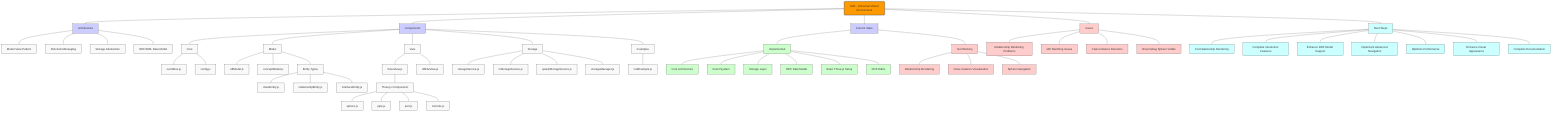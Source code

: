 graph TD
    UVE(UVE - Universal Virtual Environment) --- Architecture
    UVE --- Components
    UVE --- CurrentState[Current State]
    UVE --- Issues
    UVE --- NextSteps[Next Steps]
    
    Architecture --- A1[Model-View Pattern]
    Architecture --- A2[Pub-Sub Messaging]
    Architecture --- A3[Storage Abstraction]
    Architecture --- A4[RDF/OWL Data Model]
    
    Components --- Core
    Components --- Model
    Components --- View
    Components --- Storage
    Components --- Examples
    
    Core --- C1[eventBus.js]
    Core --- C2[config.js]
    
    Model --- M1[rdfModel.js]
    Model --- M2[conceptModel.js]
    Model --- EntityTypes[Entity Types]
    EntityTypes --- E1[classEntity.js]
    EntityTypes --- E2[relationshipEntity.js]
    EntityTypes --- E3[interfaceEntity.js]
    
    View --- V1[threeView.js]
    View --- V2[rdfFileView.js]
    V1 --- ThreeComponents[Three.js Components]
    ThreeComponents --- T1[sphere.js]
    ThreeComponents --- T2[pipe.js]
    ThreeComponents --- T3[port.js]
    ThreeComponents --- T4[controls.js]
    
    Storage --- S1[storageService.js]
    Storage --- S2[fsStorageService.js]
    Storage --- S3[sparqlStorageService.js]
    Storage --- S4[storageManager.js]
    
    Examples --- EX1[foafExample.js]
    
    CurrentState --- Implemented
    CurrentState --- NotWorking[Not Working]
    
    Implemented --- I1[Core Architecture]
    Implemented --- I2[Event System]
    Implemented --- I3[Storage Layer]
    Implemented --- I4[RDF Data Model]
    Implemented --- I5[Basic Three.js Setup]
    Implemented --- I6[RDF Editor]
    
    NotWorking --- N1[Relationship Rendering]
    NotWorking --- N2[Class Instance Visualization]
    NotWorking --- N3[Sphere Navigation]
    
    Issues --- IS1[Relationship Rendering Problems]
    Issues --- IS2[URI Matching Issues]
    Issues --- IS3[Class Instance Detection]
    Issues --- IS4[Only Debug Sphere Visible]
    
    NextSteps --- NS1[Fix Relationship Rendering]
    NextSteps --- NS2[Complete Interaction Features]
    NextSteps --- NS3[Enhance RDF Model Support]
    NextSteps --- NS4[Implement Advanced Navigation]
    NextSteps --- NS5[Optimize Performance]
    NextSteps --- NS6[Enhance Visual Appearance]
    NextSteps --- NS7[Complete Documentation]
    
    classDef default fill:#f9f9f9,stroke:#333,stroke-width:1px;
    classDef center fill:#ff9900,stroke:#333,stroke-width:2px;
    classDef section fill:#ccf,stroke:#333,stroke-width:1px;
    classDef implemented fill:#cfc,stroke:#333,stroke-width:1px;
    classDef issue fill:#fcc,stroke:#333,stroke-width:1px;
    classDef next fill:#cff,stroke:#333,stroke-width:1px;
    
    class UVE center;
    class Architecture,Components,CurrentState,Issues,NextSteps section;
    class Implemented,I1,I2,I3,I4,I5,I6 implemented;
    class NotWorking,Issues,IS1,IS2,IS3,IS4,N1,N2,N3 issue;
    class NextSteps,NS1,NS2,NS3,NS4,NS5,NS6,NS7 next;
